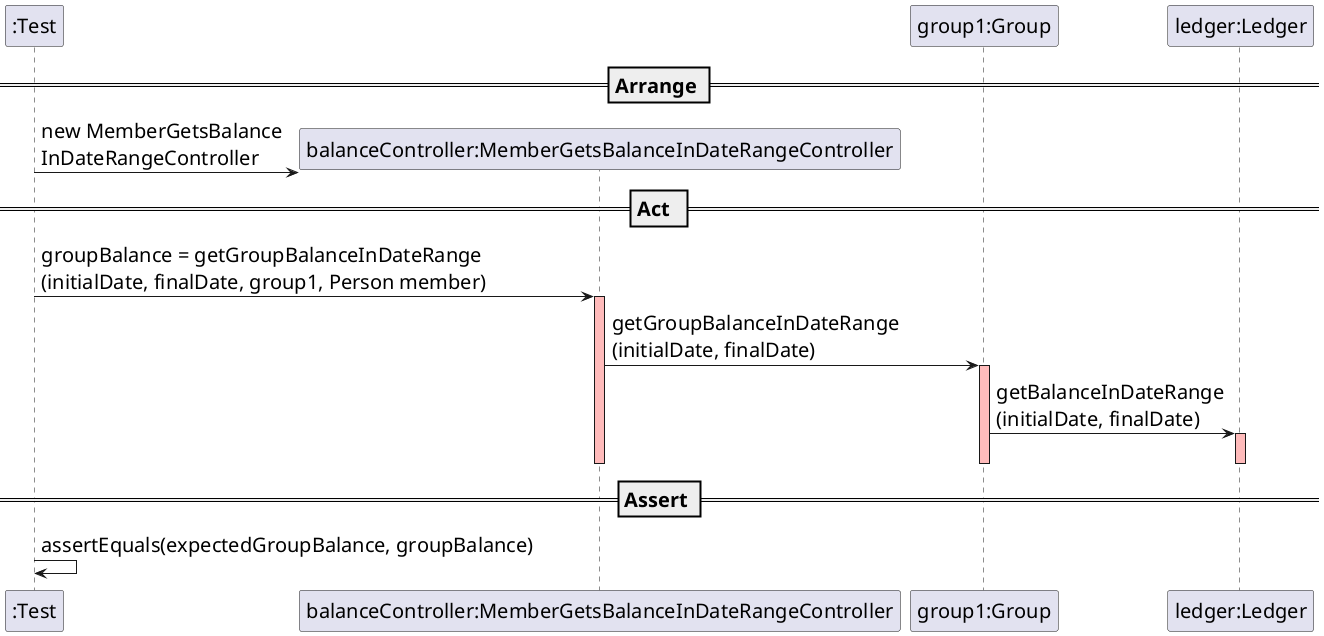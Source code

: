 @startuml

skinparam DefaultFontSize 20

create ":Test"

== Arrange ==

create "balanceController:MemberGetsBalanceInDateRangeController"
":Test" -> "balanceController:MemberGetsBalanceInDateRangeController" : new MemberGetsBalance\nInDateRangeController

participant "group1:Group"

participant "ledger:Ledger"


== Act  ==

":Test" -> "balanceController:MemberGetsBalanceInDateRangeController" : groupBalance = getGroupBalanceInDateRange\n(initialDate, finalDate, group1, Person member)
activate "balanceController:MemberGetsBalanceInDateRangeController" #FFBBBB

"balanceController:MemberGetsBalanceInDateRangeController" -> "group1:Group": getGroupBalanceInDateRange\n(initialDate, finalDate)
activate "group1:Group" #FFBBBB

"group1:Group" -> "ledger:Ledger": getBalanceInDateRange\n(initialDate, finalDate)
activate "ledger:Ledger" #FFBBBB

deactivate "ledger:Ledger"
deactivate "group1:Group"
deactivate "balanceController:MemberGetsBalanceInDateRangeController"

== Assert ==

":Test" -> ":Test" : assertEquals(expectedGroupBalance, groupBalance)

@enduml